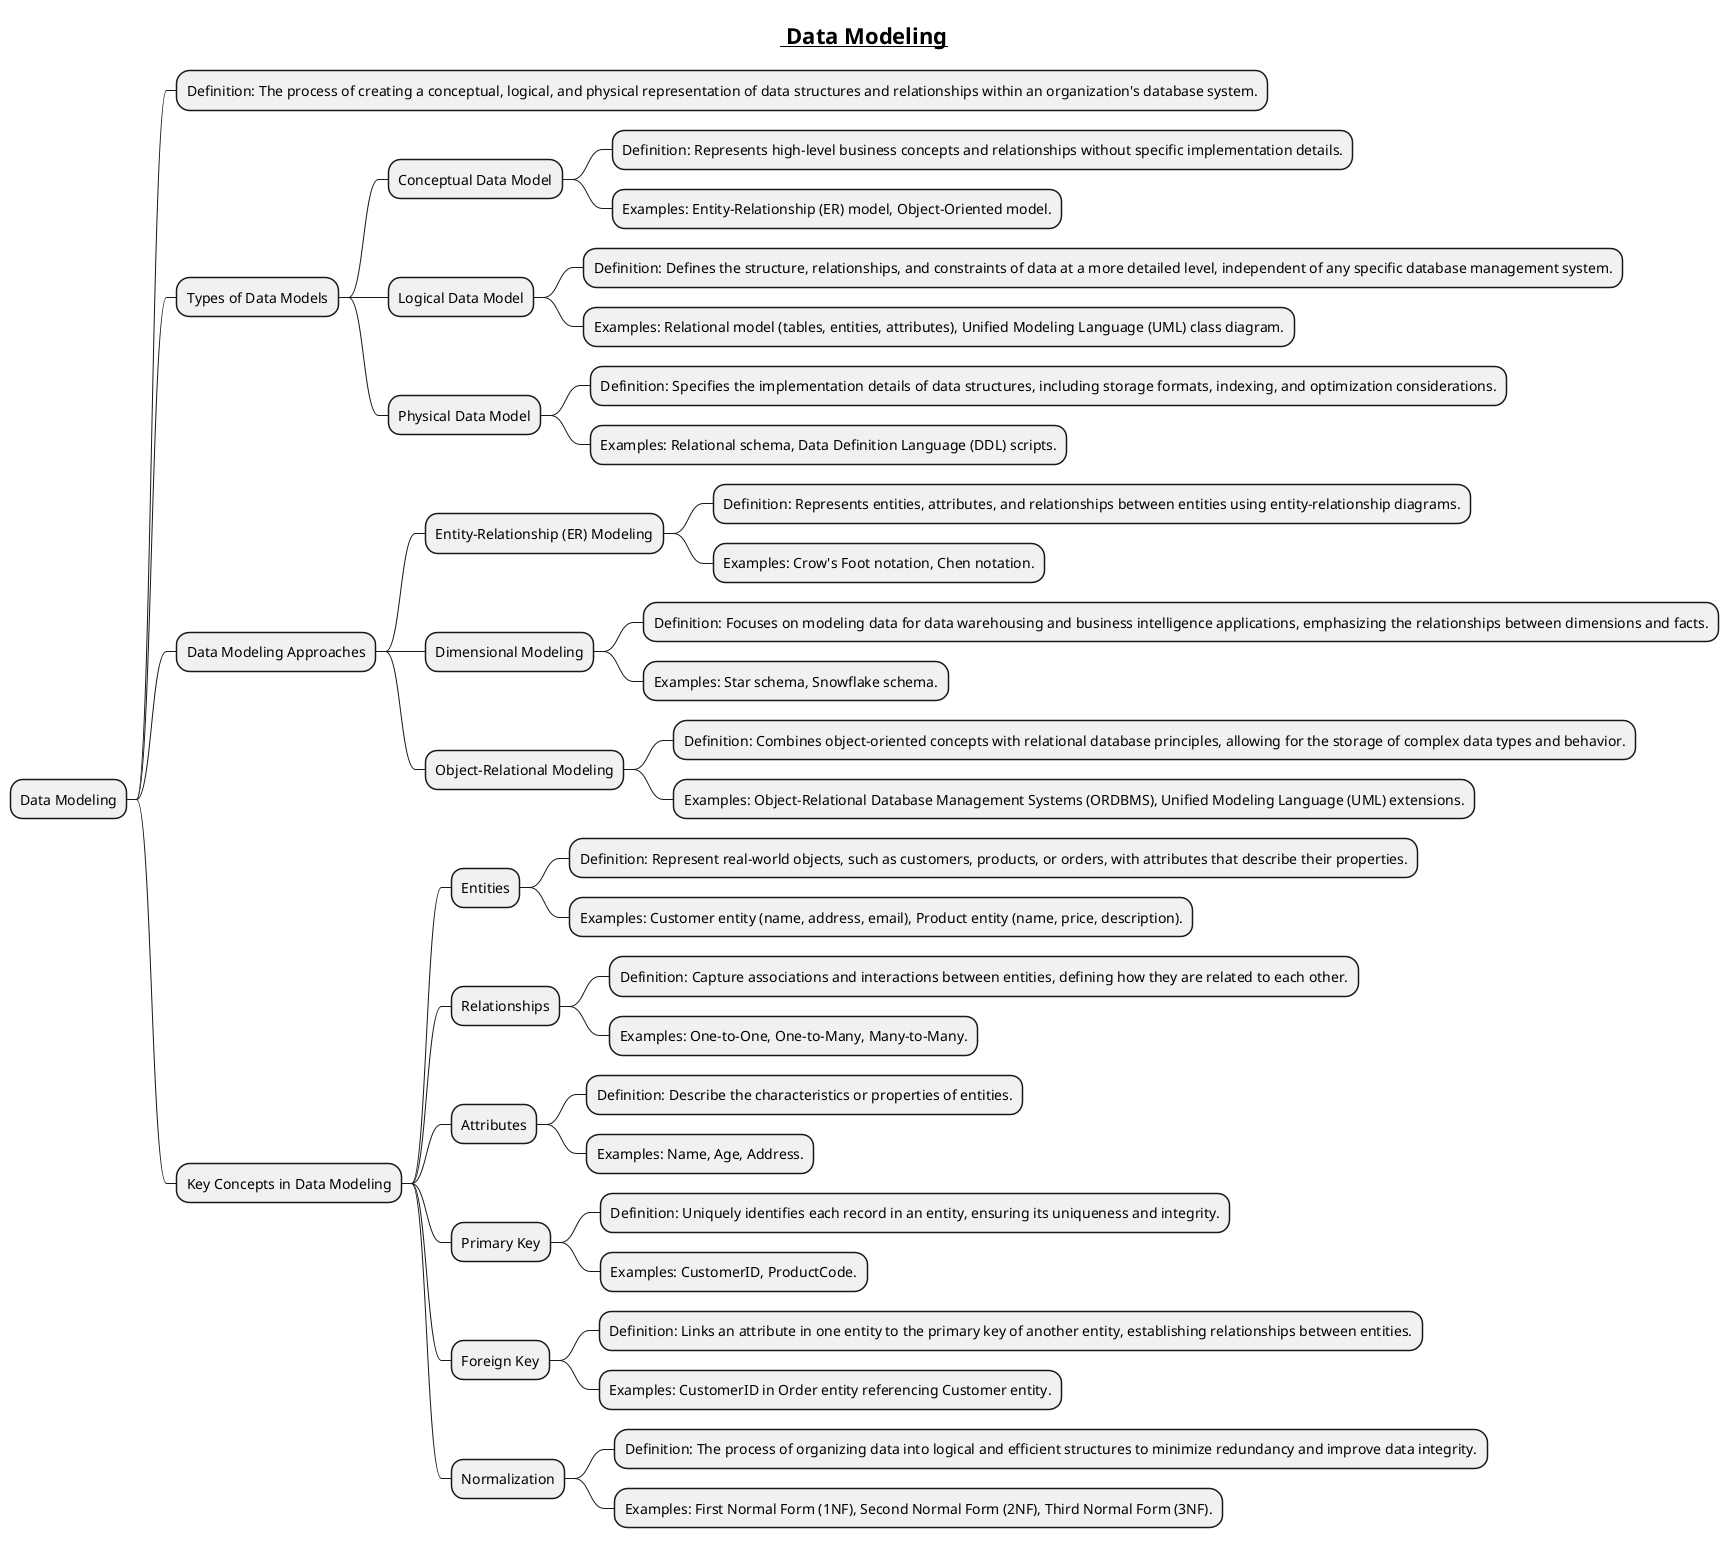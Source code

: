 @startmindmap
title =__ Data Modeling__
* Data Modeling
** Definition: The process of creating a conceptual, logical, and physical representation of data structures and relationships within an organization's database system.
** Types of Data Models
*** Conceptual Data Model
**** Definition: Represents high-level business concepts and relationships without specific implementation details.
**** Examples: Entity-Relationship (ER) model, Object-Oriented model.
*** Logical Data Model
**** Definition: Defines the structure, relationships, and constraints of data at a more detailed level, independent of any specific database management system.
**** Examples: Relational model (tables, entities, attributes), Unified Modeling Language (UML) class diagram.
*** Physical Data Model
**** Definition: Specifies the implementation details of data structures, including storage formats, indexing, and optimization considerations.
**** Examples: Relational schema, Data Definition Language (DDL) scripts.
** Data Modeling Approaches
*** Entity-Relationship (ER) Modeling
**** Definition: Represents entities, attributes, and relationships between entities using entity-relationship diagrams.
**** Examples: Crow's Foot notation, Chen notation.
*** Dimensional Modeling
**** Definition: Focuses on modeling data for data warehousing and business intelligence applications, emphasizing the relationships between dimensions and facts.
**** Examples: Star schema, Snowflake schema.
*** Object-Relational Modeling
**** Definition: Combines object-oriented concepts with relational database principles, allowing for the storage of complex data types and behavior.
**** Examples: Object-Relational Database Management Systems (ORDBMS), Unified Modeling Language (UML) extensions.
** Key Concepts in Data Modeling
*** Entities
**** Definition: Represent real-world objects, such as customers, products, or orders, with attributes that describe their properties.
**** Examples: Customer entity (name, address, email), Product entity (name, price, description).
*** Relationships
**** Definition: Capture associations and interactions between entities, defining how they are related to each other.
**** Examples: One-to-One, One-to-Many, Many-to-Many.
*** Attributes
**** Definition: Describe the characteristics or properties of entities.
**** Examples: Name, Age, Address.
*** Primary Key
**** Definition: Uniquely identifies each record in an entity, ensuring its uniqueness and integrity.
**** Examples: CustomerID, ProductCode.
*** Foreign Key
**** Definition: Links an attribute in one entity to the primary key of another entity, establishing relationships between entities.
**** Examples: CustomerID in Order entity referencing Customer entity.
*** Normalization
**** Definition: The process of organizing data into logical and efficient structures to minimize redundancy and improve data integrity.
**** Examples: First Normal Form (1NF), Second Normal Form (2NF), Third Normal Form (3NF).
@endmindmap
